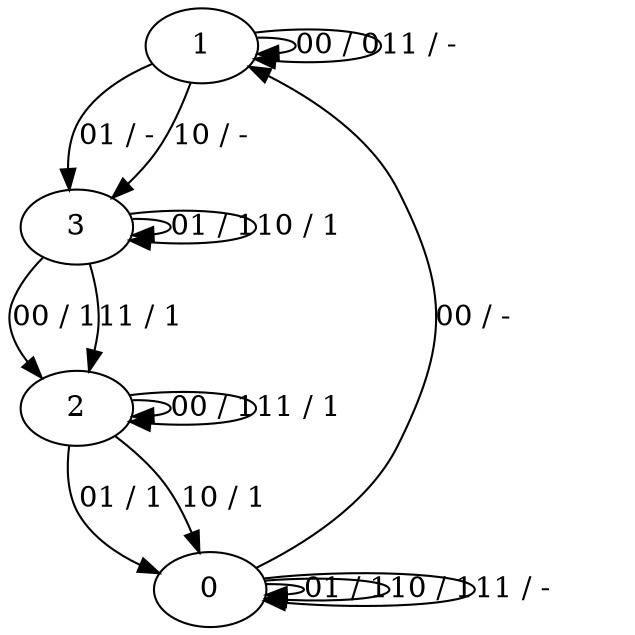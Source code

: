 digraph {
1
0
2
3
1 -> 1 [label="00 / 0"]
1 -> 3 [label="01 / -"]
1 -> 3 [label="10 / -"]
1 -> 1 [label="11 / -"]
0 -> 1 [label="00 / -"]
0 -> 0 [label="01 / 1"]
0 -> 0 [label="10 / 1"]
0 -> 0 [label="11 / -"]
2 -> 2 [label="00 / 1"]
2 -> 0 [label="01 / 1"]
2 -> 0 [label="10 / 1"]
2 -> 2 [label="11 / 1"]
3 -> 2 [label="00 / 1"]
3 -> 3 [label="01 / 1"]
3 -> 3 [label="10 / 1"]
3 -> 2 [label="11 / 1"]
}
